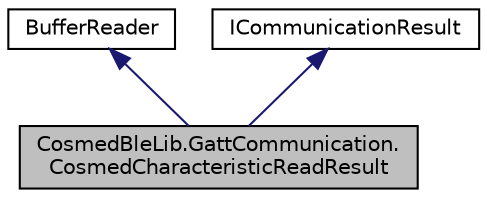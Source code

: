 digraph "CosmedBleLib.GattCommunication.CosmedCharacteristicReadResult"
{
 // LATEX_PDF_SIZE
  edge [fontname="Helvetica",fontsize="10",labelfontname="Helvetica",labelfontsize="10"];
  node [fontname="Helvetica",fontsize="10",shape=record];
  Node1 [label="CosmedBleLib.GattCommunication.\lCosmedCharacteristicReadResult",height=0.2,width=0.4,color="black", fillcolor="grey75", style="filled", fontcolor="black",tooltip="Represents a read result"];
  Node2 -> Node1 [dir="back",color="midnightblue",fontsize="10",style="solid",fontname="Helvetica"];
  Node2 [label="BufferReader",height=0.2,width=0.4,color="black", fillcolor="white", style="filled",URL="$class_cosmed_ble_lib_1_1_helpers_1_1_buffer_reader.html",tooltip="The base to build buffer readers specific to a data format"];
  Node3 -> Node1 [dir="back",color="midnightblue",fontsize="10",style="solid",fontname="Helvetica"];
  Node3 [label="ICommunicationResult",height=0.2,width=0.4,color="black", fillcolor="white", style="filled",URL="$interface_cosmed_ble_lib_1_1_gatt_communication_1_1_i_communication_result.html",tooltip="Represents a Gatt Communication Result"];
}
